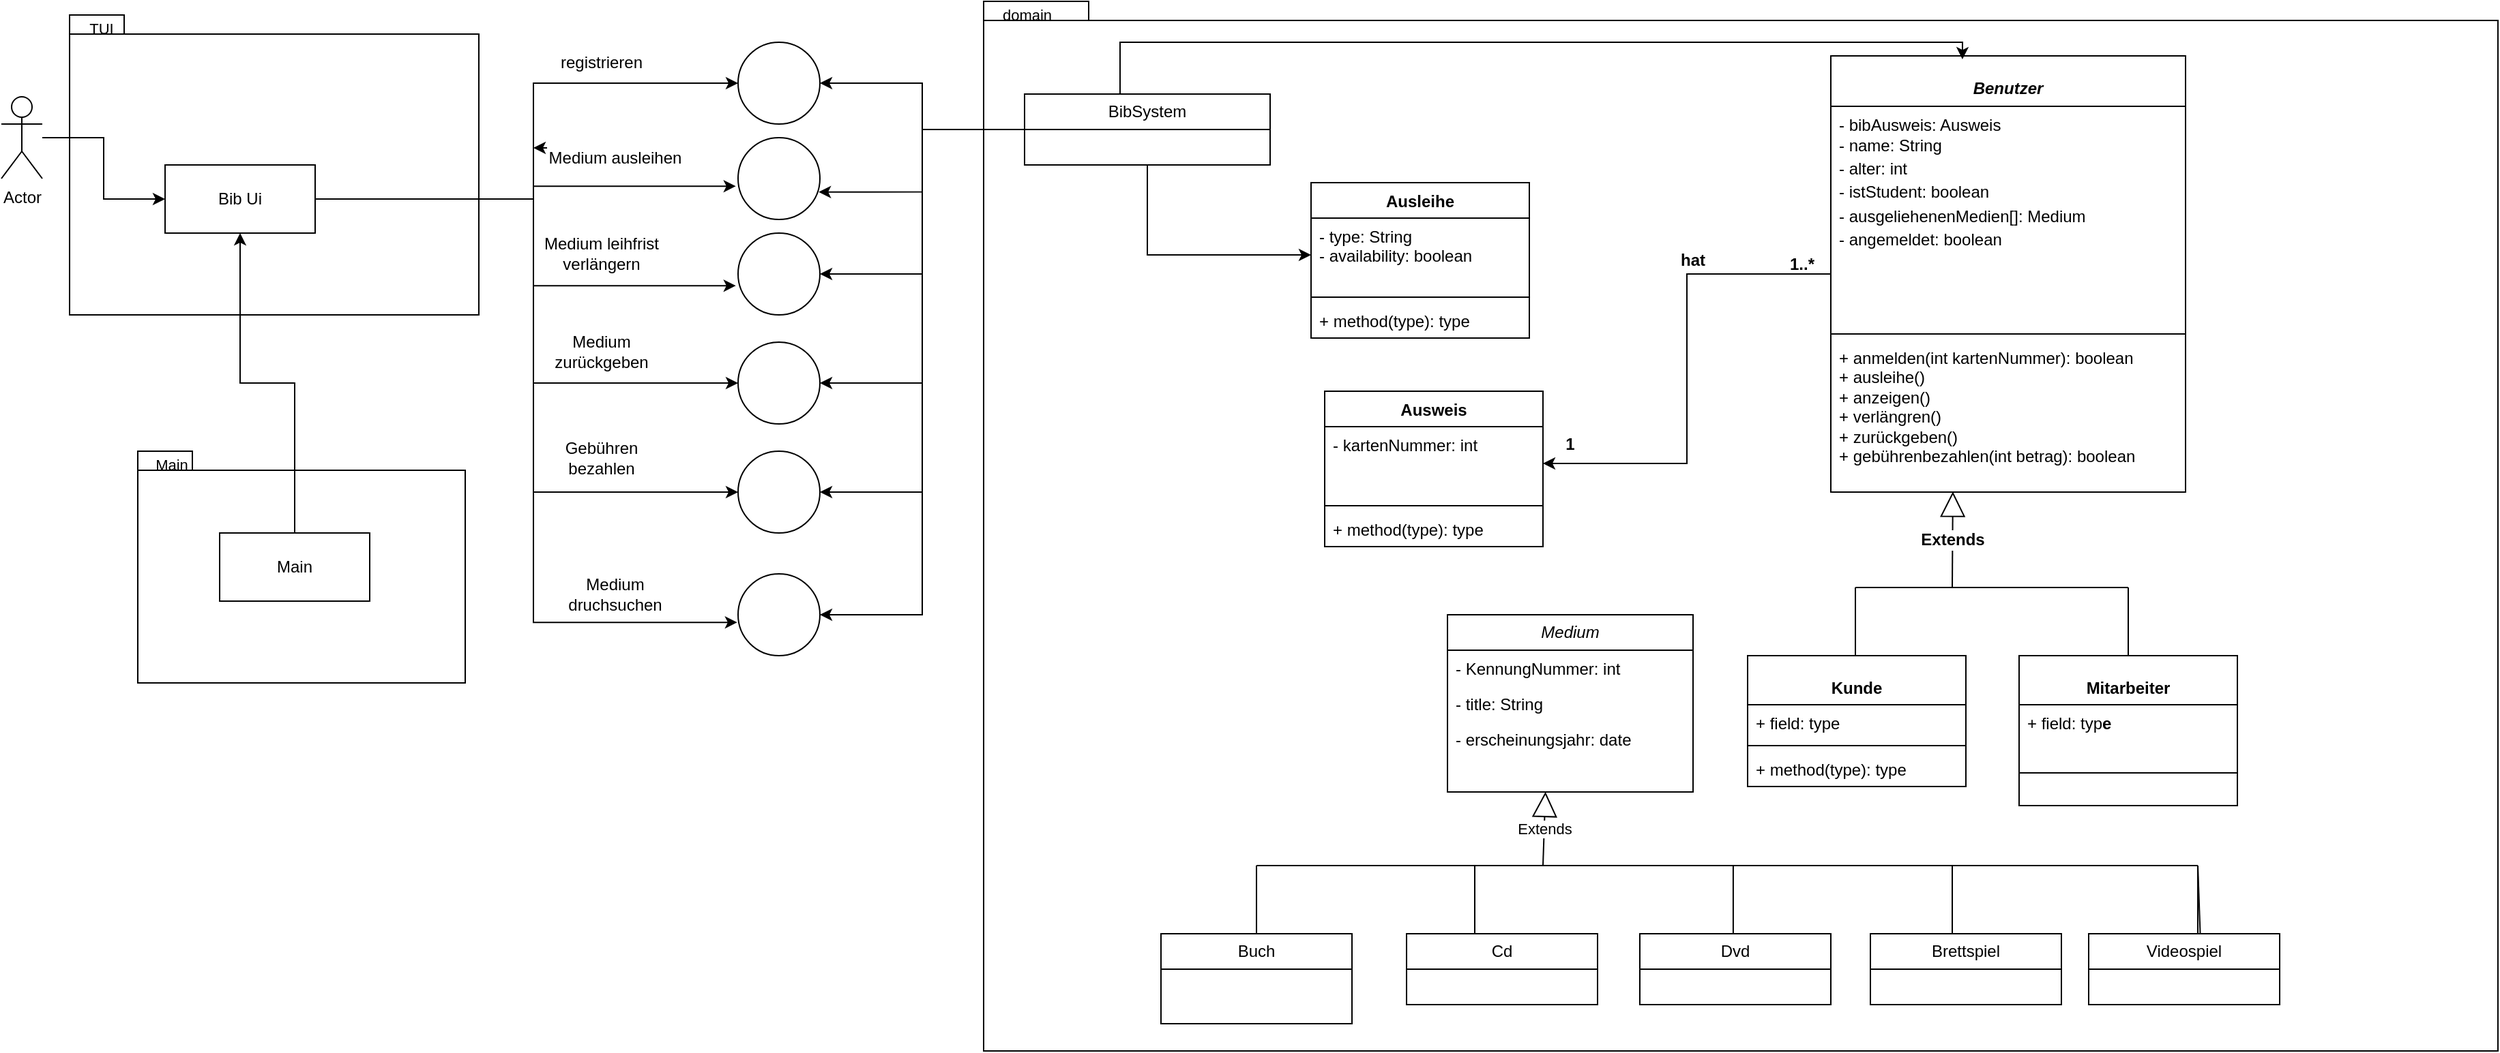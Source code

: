 <mxfile version="24.8.4">
  <diagram name="Seite-1" id="xkmZ0K6vz5A5_BixXH1Q">
    <mxGraphModel dx="927" dy="1179" grid="1" gridSize="10" guides="1" tooltips="1" connect="1" arrows="1" fold="1" page="1" pageScale="1" pageWidth="827" pageHeight="1169" math="0" shadow="0">
      <root>
        <mxCell id="0" />
        <mxCell id="1" parent="0" />
        <object label="" TUI="" id="ydUtLetK26WXyeJ3qCt--1">
          <mxCell style="shape=folder;fontStyle=1;spacingTop=10;tabWidth=40;tabHeight=14;tabPosition=left;html=1;whiteSpace=wrap;points=[[0,0,0,-5,-13],[0,0,0,0,14],[0,0,0,0,78],[0,0,0,0,142],[0,0,0,0,206],[0,0,0,0,270],[0,0,0,20,0],[0,0,0,40,0],[0,0,0,160,14],[0,0,0,280,14],[0,0,0,280,78],[0,0,0,280,142],[0,0,0,280,206],[0,0,0,280,270],[0,0.5,0,0,0],[0.04,0.02,0,0,0],[0.06,0.04,0,0,0],[0.09,0.03,0,0,0],[0.13,0.04,0,0,0],[0.25,1,0,0,0],[0.5,1,0,0,0],[0.75,1,0,0,0]];" parent="1" vertex="1">
            <mxGeometry x="90" y="280" width="300" height="220" as="geometry" />
          </mxCell>
        </object>
        <mxCell id="bG3rtPKbTOfA4ERHpklN-3" style="edgeStyle=orthogonalEdgeStyle;rounded=0;orthogonalLoop=1;jettySize=auto;html=1;" parent="1" source="ydUtLetK26WXyeJ3qCt--3" target="ydUtLetK26WXyeJ3qCt--5" edge="1">
          <mxGeometry relative="1" as="geometry" />
        </mxCell>
        <mxCell id="ydUtLetK26WXyeJ3qCt--3" value="Actor" style="shape=umlActor;verticalLabelPosition=bottom;verticalAlign=top;html=1;outlineConnect=0;" parent="1" vertex="1">
          <mxGeometry x="40" y="340" width="30" height="60" as="geometry" />
        </mxCell>
        <mxCell id="ydUtLetK26WXyeJ3qCt--5" value="Bib Ui" style="html=1;whiteSpace=wrap;" parent="1" vertex="1">
          <mxGeometry x="160" y="390" width="110" height="50" as="geometry" />
        </mxCell>
        <mxCell id="ydUtLetK26WXyeJ3qCt--6" value="&lt;div&gt;&lt;br&gt;&lt;/div&gt;&lt;div&gt;&lt;br&gt;&lt;/div&gt;&lt;div&gt;&lt;br&gt;&lt;/div&gt;&lt;div&gt;&lt;br&gt;&lt;/div&gt;&lt;div&gt;&lt;br&gt;&lt;/div&gt;&lt;div&gt;&lt;br&gt;&lt;/div&gt;&lt;div&gt;&lt;br&gt;&lt;/div&gt;&lt;div&gt;&lt;br&gt;&lt;/div&gt;&lt;div&gt;&lt;br&gt;&lt;/div&gt;&lt;div&gt;&lt;br&gt;&lt;/div&gt;&lt;div&gt;&lt;br&gt;&lt;/div&gt;&lt;div&gt;&lt;br&gt;&lt;/div&gt;&lt;div&gt;&lt;br&gt;&lt;/div&gt;&lt;div&gt;&lt;br&gt;&lt;/div&gt;&lt;div&gt;&lt;br&gt;&lt;/div&gt;&lt;div&gt;&lt;br&gt;&lt;/div&gt;&lt;div&gt;&lt;br&gt;&lt;/div&gt;&lt;div&gt;&lt;br&gt;&lt;/div&gt;&lt;div&gt;&lt;br&gt;&lt;/div&gt;&lt;div&gt;&lt;br&gt;&lt;/div&gt;&lt;div&gt;&lt;br&gt;&lt;/div&gt;&lt;div&gt;&lt;br&gt;&lt;/div&gt;&lt;div&gt;&lt;br&gt;&lt;/div&gt;&lt;div&gt;&lt;br&gt;&lt;/div&gt;&lt;div&gt;&lt;br&gt;&lt;/div&gt;&lt;div&gt;&lt;br&gt;&lt;/div&gt;&lt;div&gt;&lt;br&gt;&lt;/div&gt;&lt;div&gt;&lt;br&gt;&lt;/div&gt;&lt;div&gt;&lt;br&gt;&lt;/div&gt;&lt;div&gt;&lt;br&gt;&lt;/div&gt;&lt;div&gt;&lt;br&gt;&lt;/div&gt;&lt;div&gt;&lt;br&gt;&lt;/div&gt;&lt;div&gt;&lt;br&gt;&lt;/div&gt;&lt;div&gt;&lt;br&gt;&lt;/div&gt;&lt;div&gt;&lt;br&gt;&lt;/div&gt;&lt;div&gt;&lt;br&gt;&lt;/div&gt;&lt;div&gt;&lt;br&gt;&lt;/div&gt;&lt;div&gt;&lt;br&gt;&lt;/div&gt;&lt;div&gt;&lt;br&gt;&lt;/div&gt;&lt;div&gt;&lt;br&gt;&lt;/div&gt;" style="shape=folder;fontStyle=1;spacingTop=10;tabWidth=40;tabHeight=14;tabPosition=left;html=1;whiteSpace=wrap;" parent="1" vertex="1">
          <mxGeometry x="760" y="270" width="1110" height="770" as="geometry" />
        </mxCell>
        <mxCell id="ydUtLetK26WXyeJ3qCt--7" value="package" style="shape=folder;fontStyle=1;spacingTop=10;tabWidth=40;tabHeight=14;tabPosition=left;html=1;whiteSpace=wrap;" parent="1" vertex="1">
          <mxGeometry x="140" y="600" width="240" height="170" as="geometry" />
        </mxCell>
        <mxCell id="bG3rtPKbTOfA4ERHpklN-4" style="edgeStyle=orthogonalEdgeStyle;rounded=0;orthogonalLoop=1;jettySize=auto;html=1;" parent="1" source="ydUtLetK26WXyeJ3qCt--9" target="ydUtLetK26WXyeJ3qCt--5" edge="1">
          <mxGeometry relative="1" as="geometry" />
        </mxCell>
        <mxCell id="ydUtLetK26WXyeJ3qCt--9" value="Main" style="html=1;whiteSpace=wrap;" parent="1" vertex="1">
          <mxGeometry x="200" y="660" width="110" height="50" as="geometry" />
        </mxCell>
        <mxCell id="ydUtLetK26WXyeJ3qCt--10" value="" style="verticalLabelPosition=bottom;verticalAlign=top;html=1;shape=mxgraph.flowchart.on-page_reference;" parent="1" vertex="1">
          <mxGeometry x="580" y="300" width="60" height="60" as="geometry" />
        </mxCell>
        <mxCell id="ydUtLetK26WXyeJ3qCt--11" value="" style="verticalLabelPosition=bottom;verticalAlign=top;html=1;shape=mxgraph.flowchart.on-page_reference;" parent="1" vertex="1">
          <mxGeometry x="580" y="370" width="60" height="60" as="geometry" />
        </mxCell>
        <mxCell id="ydUtLetK26WXyeJ3qCt--12" value="" style="verticalLabelPosition=bottom;verticalAlign=top;html=1;shape=mxgraph.flowchart.on-page_reference;" parent="1" vertex="1">
          <mxGeometry x="580" y="440" width="60" height="60" as="geometry" />
        </mxCell>
        <mxCell id="ydUtLetK26WXyeJ3qCt--13" value="" style="verticalLabelPosition=bottom;verticalAlign=top;html=1;shape=mxgraph.flowchart.on-page_reference;" parent="1" vertex="1">
          <mxGeometry x="580" y="520" width="60" height="60" as="geometry" />
        </mxCell>
        <mxCell id="ydUtLetK26WXyeJ3qCt--14" value="" style="verticalLabelPosition=bottom;verticalAlign=top;html=1;shape=mxgraph.flowchart.on-page_reference;" parent="1" vertex="1">
          <mxGeometry x="580" y="600" width="60" height="60" as="geometry" />
        </mxCell>
        <mxCell id="ydUtLetK26WXyeJ3qCt--25" value="&lt;font style=&quot;font-size: 11px;&quot;&gt;TUI&amp;nbsp;&lt;/font&gt;" style="text;html=1;align=center;verticalAlign=middle;whiteSpace=wrap;rounded=0;" parent="1" vertex="1">
          <mxGeometry x="80" y="280" width="70" height="20" as="geometry" />
        </mxCell>
        <mxCell id="ydUtLetK26WXyeJ3qCt--26" value="&lt;div&gt;&lt;br&gt;&lt;/div&gt;&lt;div&gt;&lt;br&gt;&lt;/div&gt;" style="text;html=1;align=center;verticalAlign=middle;whiteSpace=wrap;rounded=0;" parent="1" vertex="1">
          <mxGeometry x="50" y="280" width="70" height="20" as="geometry" />
        </mxCell>
        <mxCell id="ydUtLetK26WXyeJ3qCt--27" value="&lt;font style=&quot;font-size: 11px;&quot;&gt;Main&lt;/font&gt;" style="text;html=1;align=center;verticalAlign=middle;whiteSpace=wrap;rounded=0;" parent="1" vertex="1">
          <mxGeometry x="130" y="600" width="70" height="20" as="geometry" />
        </mxCell>
        <mxCell id="ydUtLetK26WXyeJ3qCt--28" value="&lt;font style=&quot;font-size: 11px;&quot;&gt;domain&lt;/font&gt;" style="text;html=1;align=center;verticalAlign=middle;whiteSpace=wrap;rounded=0;" parent="1" vertex="1">
          <mxGeometry x="757" y="270" width="70" height="20" as="geometry" />
        </mxCell>
        <mxCell id="ydUtLetK26WXyeJ3qCt--29" value="registrieren" style="text;html=1;align=center;verticalAlign=middle;whiteSpace=wrap;rounded=0;" parent="1" vertex="1">
          <mxGeometry x="450" y="300" width="60" height="30" as="geometry" />
        </mxCell>
        <mxCell id="bG3rtPKbTOfA4ERHpklN-1" style="edgeStyle=orthogonalEdgeStyle;rounded=0;orthogonalLoop=1;jettySize=auto;html=1;exitX=0;exitY=0.25;exitDx=0;exitDy=0;" parent="1" source="ydUtLetK26WXyeJ3qCt--30" edge="1">
          <mxGeometry relative="1" as="geometry">
            <mxPoint x="430" y="378" as="targetPoint" />
          </mxGeometry>
        </mxCell>
        <mxCell id="ydUtLetK26WXyeJ3qCt--30" value="Medium ausleihen" style="text;html=1;align=center;verticalAlign=middle;whiteSpace=wrap;rounded=0;" parent="1" vertex="1">
          <mxGeometry x="440" y="370" width="100" height="30" as="geometry" />
        </mxCell>
        <mxCell id="ydUtLetK26WXyeJ3qCt--32" value="Medium&amp;nbsp;leihfrist verlängern" style="text;html=1;align=center;verticalAlign=middle;whiteSpace=wrap;rounded=0;" parent="1" vertex="1">
          <mxGeometry x="430" y="440" width="100" height="30" as="geometry" />
        </mxCell>
        <mxCell id="ydUtLetK26WXyeJ3qCt--33" value="Medium zurückgeben" style="text;html=1;align=center;verticalAlign=middle;whiteSpace=wrap;rounded=0;" parent="1" vertex="1">
          <mxGeometry x="450" y="512" width="60" height="30" as="geometry" />
        </mxCell>
        <mxCell id="ydUtLetK26WXyeJ3qCt--34" value="Gebühren bezahlen" style="text;html=1;align=center;verticalAlign=middle;whiteSpace=wrap;rounded=0;" parent="1" vertex="1">
          <mxGeometry x="450" y="590" width="60" height="30" as="geometry" />
        </mxCell>
        <mxCell id="ydUtLetK26WXyeJ3qCt--36" value="Medium druchsuchen" style="text;html=1;align=center;verticalAlign=middle;whiteSpace=wrap;rounded=0;" parent="1" vertex="1">
          <mxGeometry x="460" y="690" width="60" height="30" as="geometry" />
        </mxCell>
        <mxCell id="ydUtLetK26WXyeJ3qCt--38" value="" style="verticalLabelPosition=bottom;verticalAlign=top;html=1;shape=mxgraph.flowchart.on-page_reference;" parent="1" vertex="1">
          <mxGeometry x="580" y="690" width="60" height="60" as="geometry" />
        </mxCell>
        <mxCell id="ydUtLetK26WXyeJ3qCt--41" value="&lt;i&gt;Medium&lt;/i&gt;" style="swimlane;fontStyle=0;childLayout=stackLayout;horizontal=1;startSize=26;fillColor=none;horizontalStack=0;resizeParent=1;resizeParentMax=0;resizeLast=0;collapsible=1;marginBottom=0;whiteSpace=wrap;html=1;" parent="1" vertex="1">
          <mxGeometry x="1100" y="720" width="180" height="130" as="geometry" />
        </mxCell>
        <mxCell id="ydUtLetK26WXyeJ3qCt--42" value="- KennungNummer: int" style="text;strokeColor=none;fillColor=none;align=left;verticalAlign=top;spacingLeft=4;spacingRight=4;overflow=hidden;rotatable=0;points=[[0,0.5],[1,0.5]];portConstraint=eastwest;whiteSpace=wrap;html=1;" parent="ydUtLetK26WXyeJ3qCt--41" vertex="1">
          <mxGeometry y="26" width="180" height="26" as="geometry" />
        </mxCell>
        <mxCell id="ydUtLetK26WXyeJ3qCt--43" value="- title: String" style="text;strokeColor=none;fillColor=none;align=left;verticalAlign=top;spacingLeft=4;spacingRight=4;overflow=hidden;rotatable=0;points=[[0,0.5],[1,0.5]];portConstraint=eastwest;whiteSpace=wrap;html=1;" parent="ydUtLetK26WXyeJ3qCt--41" vertex="1">
          <mxGeometry y="52" width="180" height="26" as="geometry" />
        </mxCell>
        <mxCell id="ydUtLetK26WXyeJ3qCt--44" value="- erscheinungsjahr: date&lt;div&gt;&lt;span style=&quot;background-color: initial; color: rgba(0, 0, 0, 0); font-family: monospace; font-size: 0px; text-wrap-mode: nowrap;&quot;&gt;- %3CmxGraphModel%3E%3Croot%3E%3CmxCell%20id%3D%220%22%2F%3E%3CmxCell%20id%3D%221%22%20parent%3D%220%22%2F%3E%3CmxCell%20id%3D%222%22%20value%3D%22-%20title%3A%20String%22%20style%3D%22text%3BstrokeColor%3Dnone%3BfillColor%3Dnone%3Balign%3Dleft%3BverticalAlign%3Dtop%3BspacingLeft%3D4%3BspacingRight%3D4%3Boverflow%3Dhidden%3Brotatable%3D0%3Bpoints%3D%5B%5B0%2C0.5%5D%2C%5B1%2C0.5%5D%5D%3BportConstraint%3Deastwest%3BwhiteSpace%3Dwrap%3Bhtml%3D1%3B%22%20vertex%3D%221%22%20parent%3D%221%22%3E%3CmxGeometry%20x%3D%221100%22%20y%3D%22658%22%20width%3D%22180%22%20height%3D%2226%22%20as%3D%22geometry%22%2F%3E%3C%2FmxCell%3E%3C%2Froot%3E%3C%2FmxGraphModel%3E&lt;/span&gt;&lt;/div&gt;" style="text;strokeColor=none;fillColor=none;align=left;verticalAlign=top;spacingLeft=4;spacingRight=4;overflow=hidden;rotatable=0;points=[[0,0.5],[1,0.5]];portConstraint=eastwest;whiteSpace=wrap;html=1;" parent="ydUtLetK26WXyeJ3qCt--41" vertex="1">
          <mxGeometry y="78" width="180" height="52" as="geometry" />
        </mxCell>
        <mxCell id="ydUtLetK26WXyeJ3qCt--46" value="Buch" style="swimlane;fontStyle=0;childLayout=stackLayout;horizontal=1;startSize=26;fillColor=none;horizontalStack=0;resizeParent=1;resizeParentMax=0;resizeLast=0;collapsible=1;marginBottom=0;whiteSpace=wrap;html=1;" parent="1" vertex="1">
          <mxGeometry x="890" y="954" width="140" height="66" as="geometry">
            <mxRectangle x="890" y="954" width="70" height="30" as="alternateBounds" />
          </mxGeometry>
        </mxCell>
        <mxCell id="ydUtLetK26WXyeJ3qCt--50" value="Cd" style="swimlane;fontStyle=0;childLayout=stackLayout;horizontal=1;startSize=26;fillColor=none;horizontalStack=0;resizeParent=1;resizeParentMax=0;resizeLast=0;collapsible=1;marginBottom=0;whiteSpace=wrap;html=1;" parent="1" vertex="1">
          <mxGeometry x="1070" y="954" width="140" height="52" as="geometry" />
        </mxCell>
        <mxCell id="ydUtLetK26WXyeJ3qCt--54" value="Dvd" style="swimlane;fontStyle=0;childLayout=stackLayout;horizontal=1;startSize=26;fillColor=none;horizontalStack=0;resizeParent=1;resizeParentMax=0;resizeLast=0;collapsible=1;marginBottom=0;whiteSpace=wrap;html=1;" parent="1" vertex="1">
          <mxGeometry x="1241" y="954" width="140" height="52" as="geometry" />
        </mxCell>
        <mxCell id="ydUtLetK26WXyeJ3qCt--58" value="Brettspiel" style="swimlane;fontStyle=0;childLayout=stackLayout;horizontal=1;startSize=26;fillColor=none;horizontalStack=0;resizeParent=1;resizeParentMax=0;resizeLast=0;collapsible=1;marginBottom=0;whiteSpace=wrap;html=1;" parent="1" vertex="1">
          <mxGeometry x="1410" y="954" width="140" height="52" as="geometry" />
        </mxCell>
        <mxCell id="ydUtLetK26WXyeJ3qCt--62" value="Videospiel" style="swimlane;fontStyle=0;childLayout=stackLayout;horizontal=1;startSize=26;fillColor=none;horizontalStack=0;resizeParent=1;resizeParentMax=0;resizeLast=0;collapsible=1;marginBottom=0;whiteSpace=wrap;html=1;" parent="1" vertex="1">
          <mxGeometry x="1570" y="954" width="140" height="52" as="geometry" />
        </mxCell>
        <mxCell id="ydUtLetK26WXyeJ3qCt--79" value="" style="endArrow=none;html=1;rounded=0;" parent="1" edge="1">
          <mxGeometry width="50" height="50" relative="1" as="geometry">
            <mxPoint x="960" y="954" as="sourcePoint" />
            <mxPoint x="960" y="904" as="targetPoint" />
          </mxGeometry>
        </mxCell>
        <mxCell id="ydUtLetK26WXyeJ3qCt--80" value="" style="endArrow=none;html=1;rounded=0;" parent="1" edge="1">
          <mxGeometry width="50" height="50" relative="1" as="geometry">
            <mxPoint x="960" y="904" as="sourcePoint" />
            <mxPoint x="1650" y="904" as="targetPoint" />
          </mxGeometry>
        </mxCell>
        <mxCell id="ydUtLetK26WXyeJ3qCt--81" value="" style="endArrow=none;html=1;rounded=0;exitX=0.584;exitY=0.003;exitDx=0;exitDy=0;exitPerimeter=0;" parent="1" source="ydUtLetK26WXyeJ3qCt--62" edge="1">
          <mxGeometry width="50" height="50" relative="1" as="geometry">
            <mxPoint x="1650" y="944" as="sourcePoint" />
            <mxPoint x="1650" y="904" as="targetPoint" />
          </mxGeometry>
        </mxCell>
        <mxCell id="ydUtLetK26WXyeJ3qCt--82" value="Extends" style="endArrow=block;endSize=16;endFill=0;html=1;rounded=0;entryX=0.399;entryY=0.998;entryDx=0;entryDy=0;entryPerimeter=0;" parent="1" target="ydUtLetK26WXyeJ3qCt--44" edge="1">
          <mxGeometry width="160" relative="1" as="geometry">
            <mxPoint x="1170" y="904" as="sourcePoint" />
            <mxPoint x="1330" y="904" as="targetPoint" />
          </mxGeometry>
        </mxCell>
        <mxCell id="ydUtLetK26WXyeJ3qCt--84" value="" style="endArrow=none;html=1;rounded=0;" parent="1" edge="1">
          <mxGeometry width="50" height="50" relative="1" as="geometry">
            <mxPoint x="1120" y="954" as="sourcePoint" />
            <mxPoint x="1120" y="904" as="targetPoint" />
          </mxGeometry>
        </mxCell>
        <mxCell id="ydUtLetK26WXyeJ3qCt--86" value="" style="endArrow=none;html=1;rounded=0;" parent="1" edge="1">
          <mxGeometry width="50" height="50" relative="1" as="geometry">
            <mxPoint x="1309.45" y="954" as="sourcePoint" />
            <mxPoint x="1309.45" y="904" as="targetPoint" />
            <Array as="points">
              <mxPoint x="1309.45" y="924" />
            </Array>
          </mxGeometry>
        </mxCell>
        <mxCell id="ydUtLetK26WXyeJ3qCt--87" value="" style="endArrow=none;html=1;rounded=0;" parent="1" edge="1">
          <mxGeometry width="50" height="50" relative="1" as="geometry">
            <mxPoint x="1470" y="954" as="sourcePoint" />
            <mxPoint x="1470" y="904" as="targetPoint" />
          </mxGeometry>
        </mxCell>
        <mxCell id="ydUtLetK26WXyeJ3qCt--88" value="" style="endArrow=none;html=1;rounded=0;" parent="1" edge="1">
          <mxGeometry width="50" height="50" relative="1" as="geometry">
            <mxPoint x="1650" y="954" as="sourcePoint" />
            <mxPoint x="1650" y="904" as="targetPoint" />
          </mxGeometry>
        </mxCell>
        <mxCell id="ydUtLetK26WXyeJ3qCt--194" style="edgeStyle=orthogonalEdgeStyle;rounded=0;orthogonalLoop=1;jettySize=auto;html=1;fontFamily=Helvetica;fontSize=12;fontColor=default;fontStyle=1;" parent="1" source="ydUtLetK26WXyeJ3qCt--117" target="ydUtLetK26WXyeJ3qCt--159" edge="1">
          <mxGeometry relative="1" as="geometry" />
        </mxCell>
        <mxCell id="ydUtLetK26WXyeJ3qCt--117" value="&lt;font style=&quot;font-size: 12px;&quot;&gt;BibSystem&lt;/font&gt;" style="swimlane;fontStyle=0;childLayout=stackLayout;horizontal=1;startSize=26;fillColor=none;horizontalStack=0;resizeParent=1;resizeParentMax=0;resizeLast=0;collapsible=1;marginBottom=0;whiteSpace=wrap;html=1;" parent="1" vertex="1">
          <mxGeometry x="790" y="338" width="180" height="52" as="geometry" />
        </mxCell>
        <mxCell id="ydUtLetK26WXyeJ3qCt--131" style="edgeStyle=orthogonalEdgeStyle;rounded=0;orthogonalLoop=1;jettySize=auto;html=1;entryX=1;entryY=0.5;entryDx=0;entryDy=0;entryPerimeter=0;" parent="1" source="ydUtLetK26WXyeJ3qCt--117" target="ydUtLetK26WXyeJ3qCt--10" edge="1">
          <mxGeometry relative="1" as="geometry" />
        </mxCell>
        <mxCell id="ydUtLetK26WXyeJ3qCt--132" style="edgeStyle=orthogonalEdgeStyle;rounded=0;orthogonalLoop=1;jettySize=auto;html=1;entryX=0.985;entryY=0.664;entryDx=0;entryDy=0;entryPerimeter=0;" parent="1" source="ydUtLetK26WXyeJ3qCt--117" target="ydUtLetK26WXyeJ3qCt--11" edge="1">
          <mxGeometry relative="1" as="geometry" />
        </mxCell>
        <mxCell id="ydUtLetK26WXyeJ3qCt--133" style="edgeStyle=orthogonalEdgeStyle;rounded=0;orthogonalLoop=1;jettySize=auto;html=1;entryX=1;entryY=0.5;entryDx=0;entryDy=0;entryPerimeter=0;" parent="1" source="ydUtLetK26WXyeJ3qCt--117" target="ydUtLetK26WXyeJ3qCt--12" edge="1">
          <mxGeometry relative="1" as="geometry" />
        </mxCell>
        <mxCell id="ydUtLetK26WXyeJ3qCt--134" style="edgeStyle=orthogonalEdgeStyle;rounded=0;orthogonalLoop=1;jettySize=auto;html=1;entryX=1;entryY=0.5;entryDx=0;entryDy=0;entryPerimeter=0;" parent="1" source="ydUtLetK26WXyeJ3qCt--117" target="ydUtLetK26WXyeJ3qCt--13" edge="1">
          <mxGeometry relative="1" as="geometry" />
        </mxCell>
        <mxCell id="ydUtLetK26WXyeJ3qCt--135" style="edgeStyle=orthogonalEdgeStyle;rounded=0;orthogonalLoop=1;jettySize=auto;html=1;entryX=1;entryY=0.5;entryDx=0;entryDy=0;entryPerimeter=0;" parent="1" source="ydUtLetK26WXyeJ3qCt--117" target="ydUtLetK26WXyeJ3qCt--14" edge="1">
          <mxGeometry relative="1" as="geometry" />
        </mxCell>
        <mxCell id="ydUtLetK26WXyeJ3qCt--136" style="edgeStyle=orthogonalEdgeStyle;rounded=0;orthogonalLoop=1;jettySize=auto;html=1;entryX=1;entryY=0.5;entryDx=0;entryDy=0;entryPerimeter=0;" parent="1" source="ydUtLetK26WXyeJ3qCt--117" target="ydUtLetK26WXyeJ3qCt--38" edge="1">
          <mxGeometry relative="1" as="geometry" />
        </mxCell>
        <mxCell id="ydUtLetK26WXyeJ3qCt--137" style="edgeStyle=orthogonalEdgeStyle;rounded=0;orthogonalLoop=1;jettySize=auto;html=1;entryX=0;entryY=0.5;entryDx=0;entryDy=0;entryPerimeter=0;" parent="1" source="ydUtLetK26WXyeJ3qCt--5" target="ydUtLetK26WXyeJ3qCt--10" edge="1">
          <mxGeometry relative="1" as="geometry">
            <Array as="points">
              <mxPoint x="430" y="415" />
              <mxPoint x="430" y="330" />
            </Array>
          </mxGeometry>
        </mxCell>
        <mxCell id="ydUtLetK26WXyeJ3qCt--138" style="edgeStyle=orthogonalEdgeStyle;rounded=0;orthogonalLoop=1;jettySize=auto;html=1;entryX=-0.027;entryY=0.593;entryDx=0;entryDy=0;entryPerimeter=0;" parent="1" source="ydUtLetK26WXyeJ3qCt--5" target="ydUtLetK26WXyeJ3qCt--11" edge="1">
          <mxGeometry relative="1" as="geometry">
            <Array as="points">
              <mxPoint x="430" y="415" />
              <mxPoint x="430" y="406" />
            </Array>
          </mxGeometry>
        </mxCell>
        <mxCell id="ydUtLetK26WXyeJ3qCt--139" style="edgeStyle=orthogonalEdgeStyle;rounded=0;orthogonalLoop=1;jettySize=auto;html=1;entryX=-0.027;entryY=0.643;entryDx=0;entryDy=0;entryPerimeter=0;" parent="1" source="ydUtLetK26WXyeJ3qCt--5" target="ydUtLetK26WXyeJ3qCt--12" edge="1">
          <mxGeometry relative="1" as="geometry">
            <Array as="points">
              <mxPoint x="430" y="415" />
              <mxPoint x="430" y="479" />
            </Array>
          </mxGeometry>
        </mxCell>
        <mxCell id="ydUtLetK26WXyeJ3qCt--141" style="edgeStyle=orthogonalEdgeStyle;rounded=0;orthogonalLoop=1;jettySize=auto;html=1;entryX=0;entryY=0.5;entryDx=0;entryDy=0;entryPerimeter=0;" parent="1" source="ydUtLetK26WXyeJ3qCt--5" target="ydUtLetK26WXyeJ3qCt--13" edge="1">
          <mxGeometry relative="1" as="geometry">
            <Array as="points">
              <mxPoint x="430" y="415" />
              <mxPoint x="430" y="550" />
            </Array>
          </mxGeometry>
        </mxCell>
        <mxCell id="ydUtLetK26WXyeJ3qCt--142" style="edgeStyle=orthogonalEdgeStyle;rounded=0;orthogonalLoop=1;jettySize=auto;html=1;entryX=0;entryY=0.5;entryDx=0;entryDy=0;entryPerimeter=0;" parent="1" source="ydUtLetK26WXyeJ3qCt--5" target="ydUtLetK26WXyeJ3qCt--14" edge="1">
          <mxGeometry relative="1" as="geometry">
            <Array as="points">
              <mxPoint x="430" y="415" />
              <mxPoint x="430" y="630" />
            </Array>
          </mxGeometry>
        </mxCell>
        <mxCell id="ydUtLetK26WXyeJ3qCt--143" style="edgeStyle=orthogonalEdgeStyle;rounded=0;orthogonalLoop=1;jettySize=auto;html=1;entryX=-0.01;entryY=0.593;entryDx=0;entryDy=0;entryPerimeter=0;" parent="1" source="ydUtLetK26WXyeJ3qCt--5" target="ydUtLetK26WXyeJ3qCt--38" edge="1">
          <mxGeometry relative="1" as="geometry">
            <Array as="points">
              <mxPoint x="430" y="415" />
              <mxPoint x="430" y="726" />
            </Array>
          </mxGeometry>
        </mxCell>
        <mxCell id="ydUtLetK26WXyeJ3qCt--158" value="Ausleihe" style="swimlane;fontStyle=1;align=center;verticalAlign=top;childLayout=stackLayout;horizontal=1;startSize=26;horizontalStack=0;resizeParent=1;resizeParentMax=0;resizeLast=0;collapsible=1;marginBottom=0;whiteSpace=wrap;html=1;" parent="1" vertex="1">
          <mxGeometry x="1000" y="403" width="160" height="114" as="geometry" />
        </mxCell>
        <mxCell id="ydUtLetK26WXyeJ3qCt--159" value="- type: String&lt;div&gt;- availability: boolean&lt;/div&gt;" style="text;strokeColor=none;fillColor=none;align=left;verticalAlign=top;spacingLeft=4;spacingRight=4;overflow=hidden;rotatable=0;points=[[0,0.5],[1,0.5]];portConstraint=eastwest;whiteSpace=wrap;html=1;" parent="ydUtLetK26WXyeJ3qCt--158" vertex="1">
          <mxGeometry y="26" width="160" height="54" as="geometry" />
        </mxCell>
        <mxCell id="ydUtLetK26WXyeJ3qCt--160" value="" style="line;strokeWidth=1;fillColor=none;align=left;verticalAlign=middle;spacingTop=-1;spacingLeft=3;spacingRight=3;rotatable=0;labelPosition=right;points=[];portConstraint=eastwest;strokeColor=inherit;" parent="ydUtLetK26WXyeJ3qCt--158" vertex="1">
          <mxGeometry y="80" width="160" height="8" as="geometry" />
        </mxCell>
        <mxCell id="ydUtLetK26WXyeJ3qCt--161" value="+ method(type): type" style="text;strokeColor=none;fillColor=none;align=left;verticalAlign=top;spacingLeft=4;spacingRight=4;overflow=hidden;rotatable=0;points=[[0,0.5],[1,0.5]];portConstraint=eastwest;whiteSpace=wrap;html=1;" parent="ydUtLetK26WXyeJ3qCt--158" vertex="1">
          <mxGeometry y="88" width="160" height="26" as="geometry" />
        </mxCell>
        <mxCell id="ydUtLetK26WXyeJ3qCt--162" value="Ausweis" style="swimlane;fontStyle=1;align=center;verticalAlign=top;childLayout=stackLayout;horizontal=1;startSize=26;horizontalStack=0;resizeParent=1;resizeParentMax=0;resizeLast=0;collapsible=1;marginBottom=0;whiteSpace=wrap;html=1;" parent="1" vertex="1">
          <mxGeometry x="1010" y="556" width="160" height="114" as="geometry" />
        </mxCell>
        <mxCell id="ydUtLetK26WXyeJ3qCt--163" value="- kartenNummer: int&lt;div&gt;&lt;br&gt;&lt;/div&gt;" style="text;strokeColor=none;fillColor=none;align=left;verticalAlign=top;spacingLeft=4;spacingRight=4;overflow=hidden;rotatable=0;points=[[0,0.5],[1,0.5]];portConstraint=eastwest;whiteSpace=wrap;html=1;" parent="ydUtLetK26WXyeJ3qCt--162" vertex="1">
          <mxGeometry y="26" width="160" height="54" as="geometry" />
        </mxCell>
        <mxCell id="ydUtLetK26WXyeJ3qCt--164" value="" style="line;strokeWidth=1;fillColor=none;align=left;verticalAlign=middle;spacingTop=-1;spacingLeft=3;spacingRight=3;rotatable=0;labelPosition=right;points=[];portConstraint=eastwest;strokeColor=inherit;" parent="ydUtLetK26WXyeJ3qCt--162" vertex="1">
          <mxGeometry y="80" width="160" height="8" as="geometry" />
        </mxCell>
        <mxCell id="ydUtLetK26WXyeJ3qCt--165" value="+ method(type): type" style="text;strokeColor=none;fillColor=none;align=left;verticalAlign=top;spacingLeft=4;spacingRight=4;overflow=hidden;rotatable=0;points=[[0,0.5],[1,0.5]];portConstraint=eastwest;whiteSpace=wrap;html=1;" parent="ydUtLetK26WXyeJ3qCt--162" vertex="1">
          <mxGeometry y="88" width="160" height="26" as="geometry" />
        </mxCell>
        <mxCell id="ydUtLetK26WXyeJ3qCt--190" style="edgeStyle=orthogonalEdgeStyle;rounded=0;orthogonalLoop=1;jettySize=auto;html=1;fontFamily=Helvetica;fontSize=12;fontColor=default;fontStyle=1;" parent="1" source="ydUtLetK26WXyeJ3qCt--175" target="ydUtLetK26WXyeJ3qCt--163" edge="1">
          <mxGeometry relative="1" as="geometry" />
        </mxCell>
        <mxCell id="ydUtLetK26WXyeJ3qCt--175" value="&lt;i&gt;Benutzer&lt;/i&gt;" style="swimlane;fontStyle=1;align=center;verticalAlign=top;childLayout=stackLayout;horizontal=1;startSize=37;horizontalStack=0;resizeParent=1;resizeParentMax=0;resizeLast=0;collapsible=1;marginBottom=0;whiteSpace=wrap;html=1;strokeColor=default;spacingTop=10;fontFamily=Helvetica;fontSize=12;fontColor=default;fillColor=default;" parent="1" vertex="1">
          <mxGeometry x="1381" y="310" width="260" height="320" as="geometry" />
        </mxCell>
        <mxCell id="ydUtLetK26WXyeJ3qCt--176" value="&lt;span style=&quot;font-weight: normal;&quot;&gt;- bibAusweis: Ausweis&lt;/span&gt;&lt;div style=&quot;line-height: 140%;&quot;&gt;&lt;span style=&quot;background-color: initial; font-weight: normal;&quot;&gt;- name: String&lt;/span&gt;&lt;/div&gt;&lt;div style=&quot;line-height: 140%;&quot;&gt;&lt;span style=&quot;background-color: initial; font-weight: normal;&quot;&gt;- alter: int&lt;/span&gt;&lt;/div&gt;&lt;div style=&quot;line-height: 140%;&quot;&gt;&lt;span style=&quot;background-color: initial; font-weight: normal;&quot;&gt;- istStudent: boolean&lt;/span&gt;&lt;/div&gt;&lt;div style=&quot;line-height: 160%;&quot;&gt;&lt;span style=&quot;font-weight: normal;&quot;&gt;-&amp;nbsp;&lt;span style=&quot;background-color: initial;&quot;&gt;ausgeliehenenMedien[]: Medium&lt;/span&gt;&lt;/span&gt;&lt;/div&gt;&lt;div&gt;&lt;span style=&quot;font-weight: normal;&quot;&gt;- angemeldet: boolean&lt;/span&gt;&lt;/div&gt;" style="text;strokeColor=none;fillColor=none;align=left;verticalAlign=top;spacingLeft=4;spacingRight=4;overflow=hidden;rotatable=0;points=[[0,0.5],[1,0.5]];portConstraint=eastwest;whiteSpace=wrap;html=1;fontFamily=Helvetica;fontSize=12;fontColor=default;fontStyle=1;" parent="ydUtLetK26WXyeJ3qCt--175" vertex="1">
          <mxGeometry y="37" width="260" height="163" as="geometry" />
        </mxCell>
        <mxCell id="ydUtLetK26WXyeJ3qCt--177" value="" style="line;strokeWidth=1;fillColor=none;align=left;verticalAlign=middle;spacingTop=-1;spacingLeft=3;spacingRight=3;rotatable=0;labelPosition=right;points=[];portConstraint=eastwest;strokeColor=inherit;fontFamily=Helvetica;fontSize=12;fontColor=default;fontStyle=1;" parent="ydUtLetK26WXyeJ3qCt--175" vertex="1">
          <mxGeometry y="200" width="260" height="8" as="geometry" />
        </mxCell>
        <mxCell id="ydUtLetK26WXyeJ3qCt--178" value="&lt;span style=&quot;font-weight: normal;&quot;&gt;+ anmelden(int kartenNummer): boolean&lt;/span&gt;&lt;div&gt;&lt;span style=&quot;font-weight: normal;&quot;&gt;+ ausleihe()&lt;/span&gt;&lt;/div&gt;&lt;div&gt;&lt;span style=&quot;font-weight: normal;&quot;&gt;+ anzeigen()&lt;/span&gt;&lt;/div&gt;&lt;div&gt;&lt;span style=&quot;font-weight: normal;&quot;&gt;+ verlängren()&lt;/span&gt;&lt;/div&gt;&lt;div&gt;&lt;span style=&quot;font-weight: normal;&quot;&gt;+ zurückgeben()&lt;/span&gt;&lt;/div&gt;&lt;div&gt;&lt;span style=&quot;font-weight: normal;&quot;&gt;+ gebührenbezahlen(int betrag): boolean&lt;/span&gt;&lt;/div&gt;" style="text;strokeColor=none;fillColor=none;align=left;verticalAlign=top;spacingLeft=4;spacingRight=4;overflow=hidden;rotatable=0;points=[[0,0.5],[1,0.5]];portConstraint=eastwest;whiteSpace=wrap;html=1;fontFamily=Helvetica;fontSize=12;fontColor=default;fontStyle=1;" parent="ydUtLetK26WXyeJ3qCt--175" vertex="1">
          <mxGeometry y="208" width="260" height="112" as="geometry" />
        </mxCell>
        <mxCell id="ydUtLetK26WXyeJ3qCt--179" value="Kunde" style="swimlane;fontStyle=1;align=center;verticalAlign=top;childLayout=stackLayout;horizontal=1;startSize=36;horizontalStack=0;resizeParent=1;resizeParentMax=0;resizeLast=0;collapsible=1;marginBottom=0;whiteSpace=wrap;html=1;strokeColor=default;spacingTop=10;fontFamily=Helvetica;fontSize=12;fontColor=default;fillColor=default;" parent="1" vertex="1">
          <mxGeometry x="1320" y="750" width="160" height="96" as="geometry" />
        </mxCell>
        <mxCell id="ydUtLetK26WXyeJ3qCt--180" value="&lt;span style=&quot;font-weight: normal;&quot;&gt;+ field: type&lt;/span&gt;" style="text;strokeColor=none;fillColor=none;align=left;verticalAlign=top;spacingLeft=4;spacingRight=4;overflow=hidden;rotatable=0;points=[[0,0.5],[1,0.5]];portConstraint=eastwest;whiteSpace=wrap;html=1;fontFamily=Helvetica;fontSize=12;fontColor=default;fontStyle=1;" parent="ydUtLetK26WXyeJ3qCt--179" vertex="1">
          <mxGeometry y="36" width="160" height="26" as="geometry" />
        </mxCell>
        <mxCell id="ydUtLetK26WXyeJ3qCt--181" value="" style="line;strokeWidth=1;fillColor=none;align=left;verticalAlign=middle;spacingTop=-1;spacingLeft=3;spacingRight=3;rotatable=0;labelPosition=right;points=[];portConstraint=eastwest;strokeColor=inherit;fontFamily=Helvetica;fontSize=12;fontColor=default;fontStyle=1;" parent="ydUtLetK26WXyeJ3qCt--179" vertex="1">
          <mxGeometry y="62" width="160" height="8" as="geometry" />
        </mxCell>
        <mxCell id="ydUtLetK26WXyeJ3qCt--182" value="&lt;span style=&quot;font-weight: normal;&quot;&gt;+ method(type): type&lt;/span&gt;" style="text;strokeColor=none;fillColor=none;align=left;verticalAlign=top;spacingLeft=4;spacingRight=4;overflow=hidden;rotatable=0;points=[[0,0.5],[1,0.5]];portConstraint=eastwest;whiteSpace=wrap;html=1;fontFamily=Helvetica;fontSize=12;fontColor=default;fontStyle=1;" parent="ydUtLetK26WXyeJ3qCt--179" vertex="1">
          <mxGeometry y="70" width="160" height="26" as="geometry" />
        </mxCell>
        <mxCell id="ydUtLetK26WXyeJ3qCt--183" value="Mitarbeiter" style="swimlane;fontStyle=1;align=center;verticalAlign=top;childLayout=stackLayout;horizontal=1;startSize=36;horizontalStack=0;resizeParent=1;resizeParentMax=0;resizeLast=0;collapsible=1;marginBottom=0;whiteSpace=wrap;html=1;strokeColor=default;spacingTop=10;fontFamily=Helvetica;fontSize=12;fontColor=default;fillColor=default;" parent="1" vertex="1">
          <mxGeometry x="1519" y="750" width="160" height="110" as="geometry" />
        </mxCell>
        <mxCell id="ydUtLetK26WXyeJ3qCt--184" value="&lt;span style=&quot;font-weight: normal;&quot;&gt;+ field: typ&lt;/span&gt;e" style="text;strokeColor=none;fillColor=none;align=left;verticalAlign=top;spacingLeft=4;spacingRight=4;overflow=hidden;rotatable=0;points=[[0,0.5],[1,0.5]];portConstraint=eastwest;whiteSpace=wrap;html=1;fontFamily=Helvetica;fontSize=12;fontColor=default;fontStyle=1;" parent="ydUtLetK26WXyeJ3qCt--183" vertex="1">
          <mxGeometry y="36" width="160" height="26" as="geometry" />
        </mxCell>
        <mxCell id="ydUtLetK26WXyeJ3qCt--185" value="" style="line;strokeWidth=1;fillColor=none;align=left;verticalAlign=middle;spacingTop=-1;spacingLeft=3;spacingRight=3;rotatable=0;labelPosition=right;points=[];portConstraint=eastwest;strokeColor=inherit;fontFamily=Helvetica;fontSize=12;fontColor=default;fontStyle=1;" parent="ydUtLetK26WXyeJ3qCt--183" vertex="1">
          <mxGeometry y="62" width="160" height="48" as="geometry" />
        </mxCell>
        <mxCell id="ydUtLetK26WXyeJ3qCt--191" value="&lt;div&gt;&lt;br&gt;&lt;/div&gt;1..*" style="text;html=1;align=center;verticalAlign=middle;whiteSpace=wrap;rounded=0;fontFamily=Helvetica;fontSize=12;fontColor=default;fontStyle=1;" parent="1" vertex="1">
          <mxGeometry x="1330" y="440" width="60" height="30" as="geometry" />
        </mxCell>
        <mxCell id="ydUtLetK26WXyeJ3qCt--192" value="hat" style="text;html=1;align=center;verticalAlign=middle;whiteSpace=wrap;rounded=0;fontFamily=Helvetica;fontSize=12;fontColor=default;fontStyle=1;" parent="1" vertex="1">
          <mxGeometry x="1250" y="440" width="60" height="40" as="geometry" />
        </mxCell>
        <mxCell id="ydUtLetK26WXyeJ3qCt--193" value="1" style="text;html=1;align=center;verticalAlign=middle;whiteSpace=wrap;rounded=0;fontFamily=Helvetica;fontSize=12;fontColor=default;fontStyle=1;" parent="1" vertex="1">
          <mxGeometry x="1160" y="580" width="60" height="30" as="geometry" />
        </mxCell>
        <mxCell id="ydUtLetK26WXyeJ3qCt--197" style="edgeStyle=orthogonalEdgeStyle;rounded=0;orthogonalLoop=1;jettySize=auto;html=1;entryX=0.371;entryY=0.008;entryDx=0;entryDy=0;entryPerimeter=0;fontFamily=Helvetica;fontSize=12;fontColor=default;fontStyle=1;" parent="1" source="ydUtLetK26WXyeJ3qCt--117" target="ydUtLetK26WXyeJ3qCt--175" edge="1">
          <mxGeometry relative="1" as="geometry">
            <Array as="points">
              <mxPoint x="860" y="300" />
              <mxPoint x="1477" y="300" />
            </Array>
          </mxGeometry>
        </mxCell>
        <mxCell id="ydUtLetK26WXyeJ3qCt--203" value="" style="endArrow=none;html=1;rounded=0;fontFamily=Helvetica;fontSize=12;fontColor=default;fontStyle=1;" parent="1" edge="1">
          <mxGeometry width="50" height="50" relative="1" as="geometry">
            <mxPoint x="1399" y="750" as="sourcePoint" />
            <mxPoint x="1399" y="700" as="targetPoint" />
          </mxGeometry>
        </mxCell>
        <mxCell id="ydUtLetK26WXyeJ3qCt--204" value="" style="endArrow=none;html=1;rounded=0;fontFamily=Helvetica;fontSize=12;fontColor=default;fontStyle=1;" parent="1" edge="1">
          <mxGeometry width="50" height="50" relative="1" as="geometry">
            <mxPoint x="1599" y="750" as="sourcePoint" />
            <mxPoint x="1599" y="700" as="targetPoint" />
          </mxGeometry>
        </mxCell>
        <mxCell id="ydUtLetK26WXyeJ3qCt--205" value="" style="endArrow=none;html=1;rounded=0;fontFamily=Helvetica;fontSize=12;fontColor=default;fontStyle=1;" parent="1" edge="1">
          <mxGeometry width="50" height="50" relative="1" as="geometry">
            <mxPoint x="1399" y="700" as="sourcePoint" />
            <mxPoint x="1599" y="700" as="targetPoint" />
          </mxGeometry>
        </mxCell>
        <mxCell id="ydUtLetK26WXyeJ3qCt--206" value="Extends" style="endArrow=block;endSize=16;endFill=0;html=1;rounded=0;fontFamily=Helvetica;fontSize=12;fontColor=default;fontStyle=1;entryX=0.344;entryY=0.997;entryDx=0;entryDy=0;entryPerimeter=0;" parent="1" target="ydUtLetK26WXyeJ3qCt--178" edge="1">
          <mxGeometry width="160" relative="1" as="geometry">
            <mxPoint x="1470" y="700" as="sourcePoint" />
            <mxPoint x="1630" y="680" as="targetPoint" />
          </mxGeometry>
        </mxCell>
      </root>
    </mxGraphModel>
  </diagram>
</mxfile>
